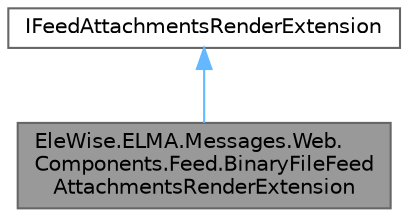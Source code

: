 digraph "EleWise.ELMA.Messages.Web.Components.Feed.BinaryFileFeedAttachmentsRenderExtension"
{
 // LATEX_PDF_SIZE
  bgcolor="transparent";
  edge [fontname=Helvetica,fontsize=10,labelfontname=Helvetica,labelfontsize=10];
  node [fontname=Helvetica,fontsize=10,shape=box,height=0.2,width=0.4];
  Node1 [id="Node000001",label="EleWise.ELMA.Messages.Web.\lComponents.Feed.BinaryFileFeed\lAttachmentsRenderExtension",height=0.2,width=0.4,color="gray40", fillcolor="grey60", style="filled", fontcolor="black",tooltip="Точка расширения для генерации html разметки вложения типа \"Бинарный файл\" (веб-часть)"];
  Node2 -> Node1 [id="edge1_Node000001_Node000002",dir="back",color="steelblue1",style="solid",tooltip=" "];
  Node2 [id="Node000002",label="IFeedAttachmentsRenderExtension",height=0.2,width=0.4,color="gray40", fillcolor="white", style="filled",URL="$interface_ele_wise_1_1_e_l_m_a_1_1_messages_1_1_web_1_1_extension_points_1_1_i_feed_attachments_render_extension.html",tooltip="Точка расширения для генерации html разметки вложений (веб-часть)"];
}

